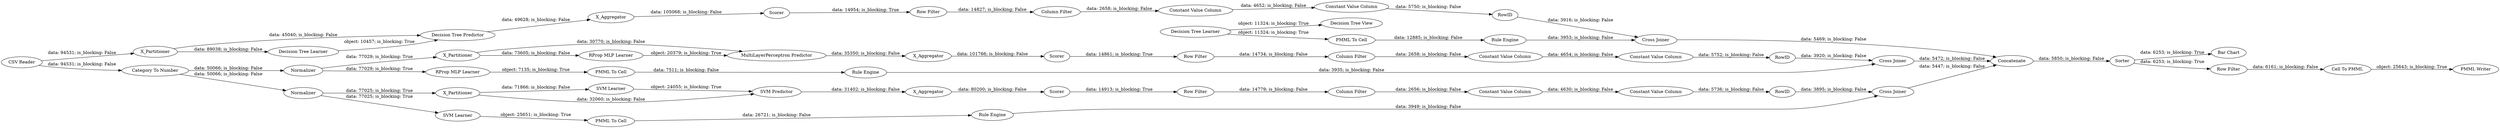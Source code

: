 digraph {
	"71483659277665273_293" [label=RowID]
	"7201651525022679869_31" [label="RProp MLP Learner"]
	"-1592299092115723501_59" [label="Bar Chart"]
	"-1592299092115723501_60" [label=Concatenate]
	"-1592299092115723501_53" [label="Row Filter"]
	"6723946599105507094_2" [label=X_Partitioner]
	"-3747582357397187627_35" [label="Decision Tree View"]
	"2528348517037790409_290" [label="Constant Value Column"]
	"-1592299092115723501_54" [label="Cell To PMML"]
	"2528348517037790409_9" [label="Row Filter"]
	"-3682964366139669332_34" [label="PMML To Cell"]
	"71483659277665273_294" [label="Column Filter"]
	"7201651525022679869_40" [label=Scorer]
	"-6975544117214012071_32" [label="Decision Tree Predictor"]
	"-1243138986552562048_293" [label=RowID]
	"-3682964366139669332_35" [label="Rule Engine"]
	"2528348517037790409_294" [label="Column Filter"]
	"71483659277665273_9" [label="Row Filter"]
	"-6975544117214012071_2" [label=X_Partitioner]
	"-6975544117214012071_7" [label=X_Aggregator]
	"2528348517037790409_293" [label=RowID]
	"-1592299092115723501_58" [label="Category To Number"]
	"-6975544117214012071_38" [label="Cross Joiner"]
	"-2678546737129740070_22" [label="PMML To Cell"]
	"-1592299092115723501_61" [label="PMML Writer"]
	"-1243138986552562048_290" [label="Constant Value Column"]
	"-3747582357397187627_28" [label="PMML To Cell"]
	"-2678546737129740070_35" [label="RProp MLP Learner"]
	"7201651525022679869_32" [label="MultiLayerPerceptron Predictor"]
	"-3747582357397187627_34" [label="Rule Engine"]
	"7201651525022679869_2" [label=X_Partitioner]
	"7201651525022679869_38" [label="Cross Joiner"]
	"-1243138986552562048_9" [label="Row Filter"]
	"-3682964366139669332_33" [label="SVM Learner"]
	"-3747582357397187627_33" [label="Decision Tree Learner"]
	"-6975544117214012071_31" [label="Decision Tree Learner"]
	"-1243138986552562048_294" [label="Column Filter"]
	"6723946599105507094_32" [label="SVM Predictor"]
	"6723946599105507094_31" [label="SVM Learner"]
	"-6975544117214012071_39" [label=Scorer]
	"7201651525022679869_39" [label=Normalizer]
	"-1243138986552562048_292" [label="Constant Value Column"]
	"6723946599105507094_7" [label=X_Aggregator]
	"6723946599105507094_39" [label="Cross Joiner"]
	"6723946599105507094_40" [label=Normalizer]
	"-2678546737129740070_34" [label="Rule Engine"]
	"71483659277665273_292" [label="Constant Value Column"]
	"6723946599105507094_41" [label=Scorer]
	"-1592299092115723501_65" [label="CSV Reader"]
	"2528348517037790409_292" [label="Constant Value Column"]
	"71483659277665273_290" [label="Constant Value Column"]
	"-1592299092115723501_52" [label=Sorter]
	"7201651525022679869_7" [label=X_Aggregator]
	"-3682964366139669332_34" -> "-3682964366139669332_35" [label="data: 26721; is_blocking: False"]
	"-1592299092115723501_52" -> "-1592299092115723501_53" [label="data: 6253; is_blocking: True"]
	"6723946599105507094_40" -> "6723946599105507094_2" [label="data: 77025; is_blocking: True"]
	"-3747582357397187627_33" -> "-3747582357397187627_28" [label="object: 11324; is_blocking: True"]
	"-1592299092115723501_60" -> "-1592299092115723501_52" [label="data: 5850; is_blocking: False"]
	"6723946599105507094_40" -> "-3682964366139669332_33" [label="data: 77025; is_blocking: True"]
	"-6975544117214012071_7" -> "-6975544117214012071_39" [label="data: 105068; is_blocking: False"]
	"2528348517037790409_9" -> "2528348517037790409_294" [label="data: 14734; is_blocking: False"]
	"-1243138986552562048_290" -> "-1243138986552562048_292" [label="data: 4630; is_blocking: False"]
	"-1592299092115723501_52" -> "-1592299092115723501_59" [label="data: 6253; is_blocking: True"]
	"2528348517037790409_290" -> "2528348517037790409_292" [label="data: 4654; is_blocking: False"]
	"-2678546737129740070_34" -> "7201651525022679869_38" [label="data: 3935; is_blocking: False"]
	"7201651525022679869_39" -> "7201651525022679869_2" [label="data: 77029; is_blocking: True"]
	"-1243138986552562048_294" -> "-1243138986552562048_290" [label="data: 2656; is_blocking: False"]
	"7201651525022679869_38" -> "-1592299092115723501_60" [label="data: 5472; is_blocking: False"]
	"2528348517037790409_294" -> "2528348517037790409_290" [label="data: 2658; is_blocking: False"]
	"-1592299092115723501_58" -> "7201651525022679869_39" [label="data: 50066; is_blocking: False"]
	"7201651525022679869_2" -> "7201651525022679869_31" [label="data: 73605; is_blocking: False"]
	"7201651525022679869_31" -> "7201651525022679869_32" [label="object: 20379; is_blocking: True"]
	"6723946599105507094_32" -> "6723946599105507094_7" [label="data: 31402; is_blocking: False"]
	"-6975544117214012071_32" -> "-6975544117214012071_7" [label="data: 49628; is_blocking: False"]
	"-3747582357397187627_34" -> "-6975544117214012071_38" [label="data: 3953; is_blocking: False"]
	"2528348517037790409_292" -> "2528348517037790409_293" [label="data: 5752; is_blocking: False"]
	"-3682964366139669332_33" -> "-3682964366139669332_34" [label="object: 25651; is_blocking: True"]
	"2528348517037790409_293" -> "7201651525022679869_38" [label="data: 3920; is_blocking: False"]
	"7201651525022679869_2" -> "7201651525022679869_32" [label="data: 30770; is_blocking: False"]
	"-1592299092115723501_65" -> "-1592299092115723501_58" [label="data: 94531; is_blocking: False"]
	"-6975544117214012071_2" -> "-6975544117214012071_31" [label="data: 89038; is_blocking: False"]
	"71483659277665273_292" -> "71483659277665273_293" [label="data: 5750; is_blocking: False"]
	"-2678546737129740070_22" -> "-2678546737129740070_34" [label="data: 7511; is_blocking: False"]
	"6723946599105507094_39" -> "-1592299092115723501_60" [label="data: 5447; is_blocking: False"]
	"71483659277665273_9" -> "71483659277665273_294" [label="data: 14827; is_blocking: False"]
	"7201651525022679869_7" -> "7201651525022679869_40" [label="data: 101766; is_blocking: False"]
	"-6975544117214012071_31" -> "-6975544117214012071_32" [label="object: 10457; is_blocking: True"]
	"6723946599105507094_2" -> "6723946599105507094_32" [label="data: 32060; is_blocking: False"]
	"71483659277665273_294" -> "71483659277665273_290" [label="data: 2658; is_blocking: False"]
	"-3747582357397187627_33" -> "-3747582357397187627_35" [label="object: 11324; is_blocking: True"]
	"6723946599105507094_41" -> "-1243138986552562048_9" [label="data: 14913; is_blocking: True"]
	"-3682964366139669332_35" -> "6723946599105507094_39" [label="data: 3949; is_blocking: False"]
	"-1592299092115723501_58" -> "6723946599105507094_40" [label="data: 50066; is_blocking: False"]
	"7201651525022679869_40" -> "2528348517037790409_9" [label="data: 14861; is_blocking: True"]
	"-1243138986552562048_9" -> "-1243138986552562048_294" [label="data: 14779; is_blocking: False"]
	"-1243138986552562048_292" -> "-1243138986552562048_293" [label="data: 5736; is_blocking: False"]
	"-1592299092115723501_53" -> "-1592299092115723501_54" [label="data: 6161; is_blocking: False"]
	"-1243138986552562048_293" -> "6723946599105507094_39" [label="data: 3895; is_blocking: False"]
	"-6975544117214012071_2" -> "-6975544117214012071_32" [label="data: 45040; is_blocking: False"]
	"71483659277665273_293" -> "-6975544117214012071_38" [label="data: 3916; is_blocking: False"]
	"-6975544117214012071_39" -> "71483659277665273_9" [label="data: 14954; is_blocking: True"]
	"7201651525022679869_39" -> "-2678546737129740070_35" [label="data: 77029; is_blocking: True"]
	"6723946599105507094_2" -> "6723946599105507094_31" [label="data: 71866; is_blocking: False"]
	"-1592299092115723501_65" -> "-6975544117214012071_2" [label="data: 94531; is_blocking: False"]
	"71483659277665273_290" -> "71483659277665273_292" [label="data: 4652; is_blocking: False"]
	"6723946599105507094_31" -> "6723946599105507094_32" [label="object: 24055; is_blocking: True"]
	"-2678546737129740070_35" -> "-2678546737129740070_22" [label="object: 7135; is_blocking: True"]
	"7201651525022679869_32" -> "7201651525022679869_7" [label="data: 35350; is_blocking: False"]
	"6723946599105507094_7" -> "6723946599105507094_41" [label="data: 80200; is_blocking: False"]
	"-1592299092115723501_54" -> "-1592299092115723501_61" [label="object: 25643; is_blocking: True"]
	"-3747582357397187627_28" -> "-3747582357397187627_34" [label="data: 12885; is_blocking: False"]
	"-6975544117214012071_38" -> "-1592299092115723501_60" [label="data: 5469; is_blocking: False"]
	rankdir=LR
}
